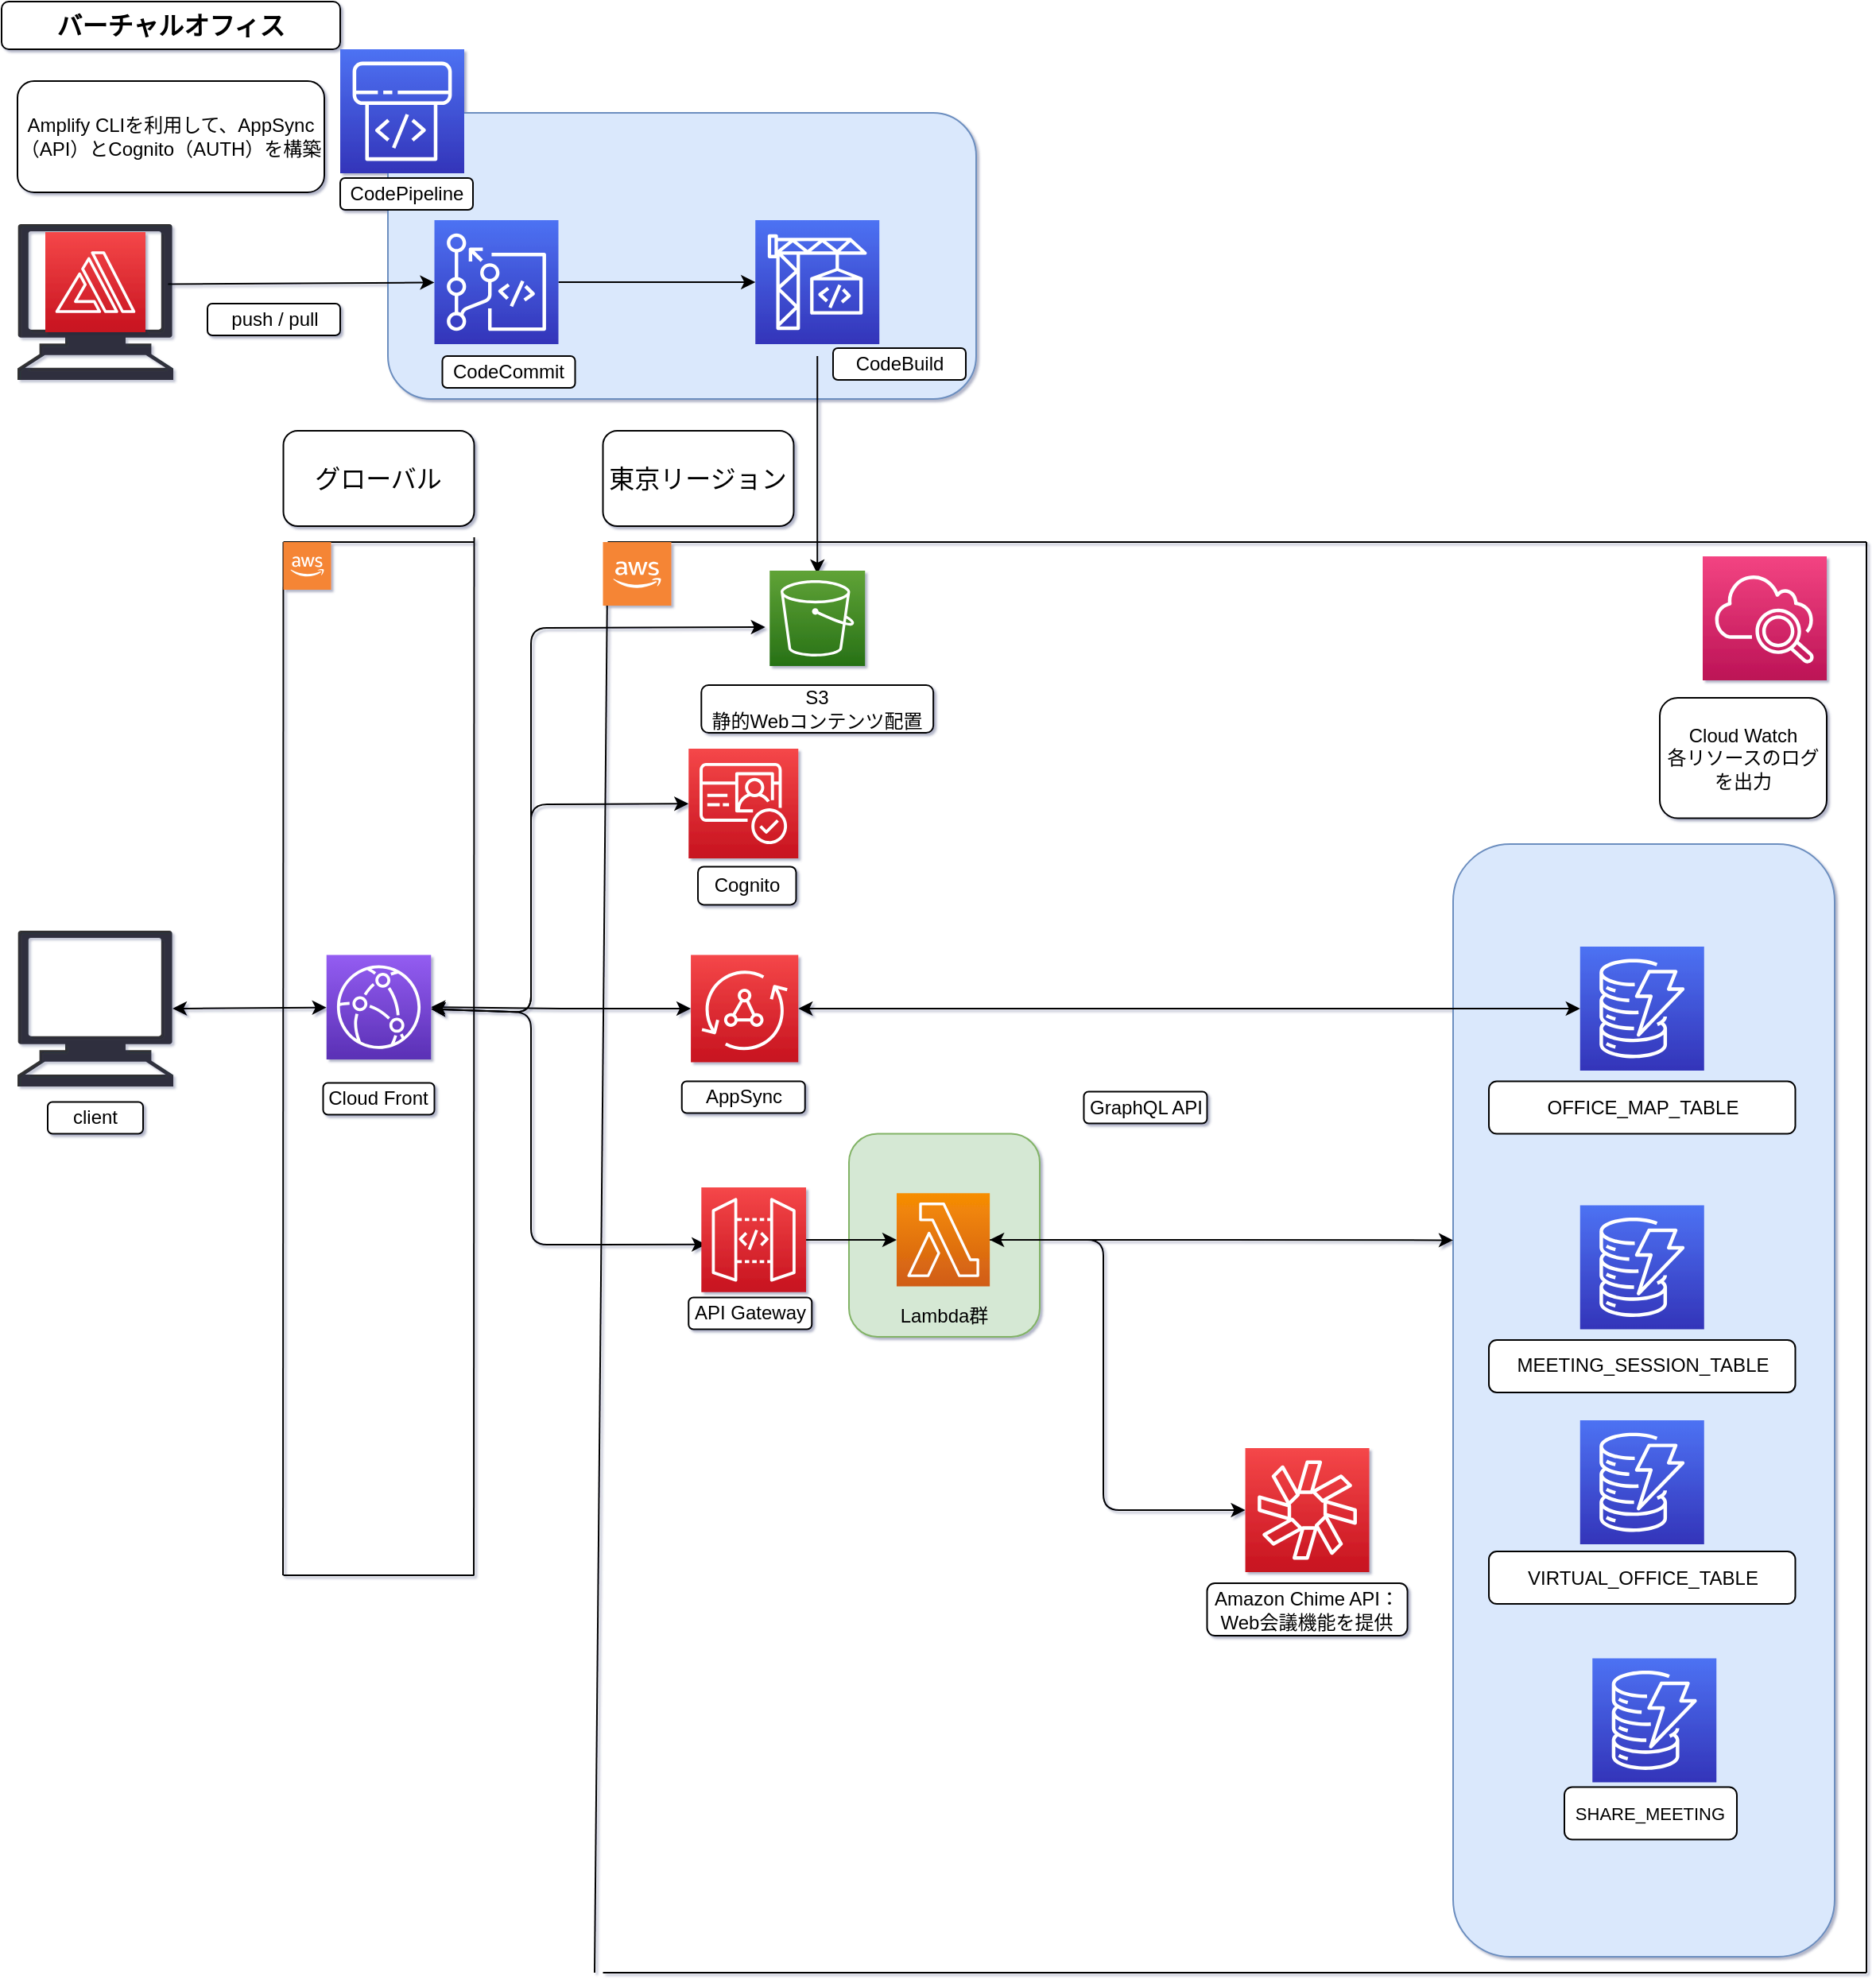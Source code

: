 <mxfile version="14.4.4" type="device"><diagram id="uGlDDmLsxTqR2hbfeue-" name="ページ1"><mxGraphModel dx="924" dy="1616" grid="1" gridSize="10" guides="1" tooltips="1" connect="1" arrows="1" fold="1" page="1" pageScale="1" pageWidth="827" pageHeight="1169" background="none" math="0" shadow="1"><root><mxCell id="0"/><mxCell id="1" parent="0"/><mxCell id="InH5l3nuPe1GoSvTLKff-150" value="&lt;div style=&quot;text-align: left&quot;&gt;&lt;br&gt;&lt;/div&gt;&lt;div style=&quot;text-align: left&quot;&gt;&lt;br&gt;&lt;/div&gt;&lt;div style=&quot;text-align: left&quot;&gt;&lt;br&gt;&lt;/div&gt;&lt;div style=&quot;text-align: left&quot;&gt;&lt;br&gt;&lt;/div&gt;&lt;div style=&quot;text-align: left&quot;&gt;&lt;br&gt;&lt;/div&gt;&lt;div style=&quot;text-align: left&quot;&gt;&lt;br&gt;&lt;/div&gt;&lt;div style=&quot;text-align: left&quot;&gt;&lt;br&gt;&lt;/div&gt;&lt;div style=&quot;text-align: left&quot;&gt;Lambda群&lt;/div&gt;" style="rounded=1;whiteSpace=wrap;html=1;fillColor=#d5e8d4;strokeColor=#82b366;" vertex="1" parent="1"><mxGeometry x="1360" y="712.25" width="120" height="127.75" as="geometry"/></mxCell><mxCell id="GckNWgah5oCkZtMaHICq-155" value="&lt;div style=&quot;text-align: left&quot;&gt;&lt;br&gt;&lt;/div&gt;" style="rounded=1;whiteSpace=wrap;html=1;fillColor=#dae8fc;strokeColor=#6c8ebf;" parent="1" vertex="1"><mxGeometry x="1740" y="530" width="240" height="700" as="geometry"/></mxCell><mxCell id="2" value="" style="rounded=1;whiteSpace=wrap;html=1;fillColor=#dae8fc;strokeColor=#6c8ebf;" parent="1" vertex="1"><mxGeometry x="1070" y="70" width="370" height="180" as="geometry"/></mxCell><mxCell id="3" value="&lt;b&gt;&lt;font style=&quot;font-size: 16px&quot;&gt;バーチャルオフィス&lt;/font&gt;&lt;/b&gt;" style="rounded=1;whiteSpace=wrap;html=1;" parent="1" vertex="1"><mxGeometry x="827" width="213" height="30" as="geometry"/></mxCell><mxCell id="6" value="Cloud Watch&lt;br&gt;各リソースのログを出力" style="rounded=1;whiteSpace=wrap;html=1;" parent="1" vertex="1"><mxGeometry x="1870" y="438" width="105" height="75.75" as="geometry"/></mxCell><mxCell id="7" value="" style="endArrow=none;html=1;" parent="1" edge="1"><mxGeometry width="50" height="50" relative="1" as="geometry"><mxPoint x="1200" y="1240" as="sourcePoint"/><mxPoint x="1208.25" y="340" as="targetPoint"/></mxGeometry></mxCell><mxCell id="8" value="" style="endArrow=none;html=1;" parent="1" edge="1"><mxGeometry width="50" height="50" relative="1" as="geometry"><mxPoint x="1208.25" y="340" as="sourcePoint"/><mxPoint x="2000" y="340" as="targetPoint"/><Array as="points"><mxPoint x="1592.75" y="340"/></Array></mxGeometry></mxCell><mxCell id="9" value="" style="endArrow=none;html=1;" parent="1" edge="1"><mxGeometry width="50" height="50" relative="1" as="geometry"><mxPoint x="2000" y="1240" as="sourcePoint"/><mxPoint x="2000" y="340" as="targetPoint"/></mxGeometry></mxCell><mxCell id="10" value="" style="endArrow=none;html=1;" parent="1" edge="1"><mxGeometry width="50" height="50" relative="1" as="geometry"><mxPoint x="1205.25" y="1240.03" as="sourcePoint"/><mxPoint x="2000" y="1240" as="targetPoint"/><Array as="points"><mxPoint x="1602" y="1240.03"/></Array></mxGeometry></mxCell><mxCell id="12" value="S3&lt;br&gt;静的Webコンテンツ配置" style="rounded=1;whiteSpace=wrap;html=1;" parent="1" vertex="1"><mxGeometry x="1267.15" y="430" width="145.93" height="30" as="geometry"/></mxCell><mxCell id="14" value="" style="outlineConnect=0;dashed=0;verticalLabelPosition=bottom;verticalAlign=top;align=center;html=1;shape=mxgraph.aws3.cloud_2;fillColor=#F58534;gradientColor=none;" parent="1" vertex="1"><mxGeometry x="1205.25" y="340" width="43" height="40" as="geometry"/></mxCell><mxCell id="15" value="client" style="rounded=1;whiteSpace=wrap;html=1;" parent="1" vertex="1"><mxGeometry x="856" y="692.25" width="60" height="20" as="geometry"/></mxCell><mxCell id="24" value="Cognito" style="rounded=1;whiteSpace=wrap;html=1;" parent="1" vertex="1"><mxGeometry x="1265.01" y="544.22" width="61.75" height="24" as="geometry"/></mxCell><mxCell id="26" style="edgeStyle=orthogonalEdgeStyle;rounded=0;orthogonalLoop=1;jettySize=auto;html=1;exitX=0.5;exitY=1;exitDx=0;exitDy=0;" parent="1" edge="1"><mxGeometry relative="1" as="geometry"><mxPoint x="1690.5" y="1123.53" as="sourcePoint"/><mxPoint x="1690.5" y="1123.53" as="targetPoint"/></mxGeometry></mxCell><mxCell id="27" value="" style="shape=mxgraph.signs.tech.computer;html=1;fillColor=#000000;strokeColor=none;verticalLabelPosition=bottom;verticalAlign=top;align=center;opacity=80;" parent="1" vertex="1"><mxGeometry x="837" y="584.51" width="98" height="98" as="geometry"/></mxCell><mxCell id="31" value="" style="endArrow=none;html=1;" parent="1" edge="1"><mxGeometry width="50" height="50" relative="1" as="geometry"><mxPoint x="1004" y="990" as="sourcePoint"/><mxPoint x="1004.25" y="340" as="targetPoint"/></mxGeometry></mxCell><mxCell id="32" value="" style="endArrow=none;html=1;" parent="1" edge="1"><mxGeometry width="50" height="50" relative="1" as="geometry"><mxPoint x="1124" y="990" as="sourcePoint"/><mxPoint x="1124.25" y="337" as="targetPoint"/></mxGeometry></mxCell><mxCell id="33" value="" style="endArrow=none;html=1;" parent="1" edge="1"><mxGeometry width="50" height="50" relative="1" as="geometry"><mxPoint x="1004.25" y="990" as="sourcePoint"/><mxPoint x="1124.25" y="990" as="targetPoint"/></mxGeometry></mxCell><mxCell id="34" value="" style="endArrow=none;html=1;" parent="1" edge="1"><mxGeometry width="50" height="50" relative="1" as="geometry"><mxPoint x="1004.25" y="340" as="sourcePoint"/><mxPoint x="1124.25" y="340" as="targetPoint"/></mxGeometry></mxCell><mxCell id="35" value="&lt;span style=&quot;font-size: 16px&quot;&gt;グローバル&lt;/span&gt;" style="rounded=1;whiteSpace=wrap;html=1;" parent="1" vertex="1"><mxGeometry x="1004.25" y="270" width="120" height="60" as="geometry"/></mxCell><mxCell id="39" value="Cloud Front" style="rounded=1;whiteSpace=wrap;html=1;" parent="1" vertex="1"><mxGeometry x="1029.25" y="680.25" width="70" height="20" as="geometry"/></mxCell><mxCell id="43" value="" style="outlineConnect=0;dashed=0;verticalLabelPosition=bottom;verticalAlign=top;align=center;html=1;shape=mxgraph.aws3.cloud_2;fillColor=#F58534;gradientColor=none;" parent="1" vertex="1"><mxGeometry x="1004.25" y="340" width="30" height="30" as="geometry"/></mxCell><mxCell id="45" value="" style="endArrow=classic;startArrow=classic;html=1;exitX=0.995;exitY=0.5;exitDx=0;exitDy=0;exitPerimeter=0;" parent="1" source="27" target="105" edge="1"><mxGeometry width="50" height="50" relative="1" as="geometry"><mxPoint x="904.25" y="690" as="sourcePoint"/><mxPoint x="1034" y="643.25" as="targetPoint"/></mxGeometry></mxCell><mxCell id="50" value="&lt;font style=&quot;font-size: 16px&quot;&gt;東京リージョン&lt;/font&gt;" style="rounded=1;whiteSpace=wrap;html=1;" parent="1" vertex="1"><mxGeometry x="1205.25" y="270" width="120" height="60" as="geometry"/></mxCell><mxCell id="54" value="" style="endArrow=classic;html=1;" parent="1" source="147" target="145" edge="1"><mxGeometry width="50" height="50" relative="1" as="geometry"><mxPoint x="1180.75" y="176.5" as="sourcePoint"/><mxPoint x="1301.87" y="176.5" as="targetPoint"/></mxGeometry></mxCell><mxCell id="55" value="" style="endArrow=classic;html=1;exitX=0.5;exitY=1;exitDx=0;exitDy=0;exitPerimeter=0;entryX=0.5;entryY=0;entryDx=0;entryDy=0;entryPerimeter=0;" parent="1" edge="1"><mxGeometry width="50" height="50" relative="1" as="geometry"><mxPoint x="1340.12" y="223" as="sourcePoint"/><mxPoint x="1340.12" y="360" as="targetPoint"/></mxGeometry></mxCell><mxCell id="56" value="" style="shape=mxgraph.signs.tech.computer;html=1;fillColor=#000000;strokeColor=none;verticalLabelPosition=bottom;verticalAlign=top;align=center;opacity=80;" parent="1" vertex="1"><mxGeometry x="837" y="140" width="98" height="98" as="geometry"/></mxCell><mxCell id="57" value="" style="endArrow=classic;html=1;exitX=0.966;exitY=0.385;exitDx=0;exitDy=0;exitPerimeter=0;" parent="1" source="56" target="147" edge="1"><mxGeometry width="50" height="50" relative="1" as="geometry"><mxPoint x="990" y="210" as="sourcePoint"/><mxPoint x="1104.25" y="176.5" as="targetPoint"/></mxGeometry></mxCell><mxCell id="58" value="CodePipeline" style="rounded=1;whiteSpace=wrap;html=1;" parent="1" vertex="1"><mxGeometry x="1040" y="111" width="83.5" height="20" as="geometry"/></mxCell><mxCell id="59" value="CodeCommit" style="rounded=1;whiteSpace=wrap;html=1;" parent="1" vertex="1"><mxGeometry x="1104.25" y="223" width="83.5" height="20" as="geometry"/></mxCell><mxCell id="60" value="CodeBuild" style="rounded=1;whiteSpace=wrap;html=1;" parent="1" vertex="1"><mxGeometry x="1350" y="218" width="83.5" height="20" as="geometry"/></mxCell><mxCell id="61" value="push / pull" style="rounded=1;whiteSpace=wrap;html=1;" parent="1" vertex="1"><mxGeometry x="956.5" y="190" width="83.5" height="20" as="geometry"/></mxCell><mxCell id="67" value="API Gateway" style="rounded=1;whiteSpace=wrap;html=1;" parent="1" vertex="1"><mxGeometry x="1259.13" y="815.25" width="77.51" height="20" as="geometry"/></mxCell><mxCell id="74" value="" style="endArrow=classic;startArrow=classic;html=1;" parent="1" source="129" target="86" edge="1"><mxGeometry width="50" height="50" relative="1" as="geometry"><mxPoint x="1471.44" y="856.794" as="sourcePoint"/><mxPoint x="1614.57" y="1038.28" as="targetPoint"/><Array as="points"><mxPoint x="1520" y="779"/><mxPoint x="1520" y="949"/></Array></mxGeometry></mxCell><mxCell id="82" value="" style="endArrow=classic;startArrow=classic;html=1;" parent="1" source="105" target="142" edge="1"><mxGeometry width="50" height="50" relative="1" as="geometry"><mxPoint x="1093" y="643.25" as="sourcePoint"/><mxPoint x="1257.62" y="548.0" as="targetPoint"/><Array as="points"><mxPoint x="1160" y="636"/><mxPoint x="1160" y="505"/></Array></mxGeometry></mxCell><mxCell id="83" value="" style="endArrow=classic;startArrow=classic;html=1;entryX=0.045;entryY=0.545;entryDx=0;entryDy=0;entryPerimeter=0;" parent="1" source="105" target="106" edge="1"><mxGeometry width="50" height="50" relative="1" as="geometry"><mxPoint x="1093" y="643" as="sourcePoint"/><mxPoint x="1262" y="710" as="targetPoint"/><Array as="points"><mxPoint x="1160" y="636"/><mxPoint x="1160" y="782"/></Array></mxGeometry></mxCell><mxCell id="84" value="" style="endArrow=classic;startArrow=classic;html=1;entryX=0;entryY=0.5;entryDx=0;entryDy=0;entryPerimeter=0;" parent="1" source="105" edge="1"><mxGeometry width="50" height="50" relative="1" as="geometry"><mxPoint x="1093" y="643.25" as="sourcePoint"/><mxPoint x="1307.37" y="393.5" as="targetPoint"/><Array as="points"><mxPoint x="1160" y="636"/><mxPoint x="1160" y="394"/></Array></mxGeometry></mxCell><mxCell id="86" value="" style="outlineConnect=0;fontColor=#232F3E;gradientColor=#F54749;gradientDirection=north;fillColor=#C7131F;strokeColor=#ffffff;dashed=0;verticalLabelPosition=bottom;verticalAlign=top;align=center;html=1;fontSize=12;fontStyle=0;aspect=fixed;shape=mxgraph.aws4.resourceIcon;resIcon=mxgraph.aws4.chime;" parent="1" vertex="1"><mxGeometry x="1609.28" y="910" width="78" height="78" as="geometry"/></mxCell><mxCell id="88" value="Amazon Chime API：&lt;br&gt;Web会議機能を提供" style="rounded=1;whiteSpace=wrap;html=1;" parent="1" vertex="1"><mxGeometry x="1585.25" y="995" width="126.05" height="33" as="geometry"/></mxCell><mxCell id="95" value="&lt;div style=&quot;text-align: left&quot;&gt;&lt;font color=&quot;#000000&quot;&gt;VIRTUAL_OFFICE_TABLE&lt;/font&gt;&lt;/div&gt;" style="rounded=1;whiteSpace=wrap;html=1;" parent="1" vertex="1"><mxGeometry x="1762.51" y="975.02" width="192.74" height="33" as="geometry"/></mxCell><mxCell id="104" value="&lt;div style=&quot;text-align: left&quot;&gt;&lt;font face=&quot;arial, sans-serif&quot; color=&quot;#000000&quot;&gt;&lt;span style=&quot;font-size: 11px&quot;&gt;SHARE_MEETING&lt;/span&gt;&lt;/font&gt;&lt;/div&gt;" style="rounded=1;whiteSpace=wrap;html=1;" parent="1" vertex="1"><mxGeometry x="1810" y="1123.25" width="108.49" height="33" as="geometry"/></mxCell><mxCell id="105" value="" style="outlineConnect=0;fontColor=#232F3E;gradientColor=#945DF2;gradientDirection=north;fillColor=#5A30B5;strokeColor=#ffffff;dashed=0;verticalLabelPosition=bottom;verticalAlign=top;align=center;html=1;fontSize=12;fontStyle=0;aspect=fixed;shape=mxgraph.aws4.resourceIcon;resIcon=mxgraph.aws4.cloudfront;" parent="1" vertex="1"><mxGeometry x="1031.37" y="599.71" width="65.75" height="65.75" as="geometry"/></mxCell><mxCell id="InH5l3nuPe1GoSvTLKff-149" style="edgeStyle=orthogonalEdgeStyle;rounded=0;orthogonalLoop=1;jettySize=auto;html=1;" edge="1" parent="1" source="106" target="129"><mxGeometry relative="1" as="geometry"/></mxCell><mxCell id="106" value="" style="outlineConnect=0;fontColor=#232F3E;gradientColor=#F54749;gradientDirection=north;fillColor=#C7131F;strokeColor=#ffffff;dashed=0;verticalLabelPosition=bottom;verticalAlign=top;align=center;html=1;fontSize=12;fontStyle=0;aspect=fixed;shape=mxgraph.aws4.resourceIcon;resIcon=mxgraph.aws4.api_gateway;" parent="1" vertex="1"><mxGeometry x="1267.15" y="746.02" width="65.87" height="65.87" as="geometry"/></mxCell><mxCell id="InH5l3nuPe1GoSvTLKff-148" style="edgeStyle=orthogonalEdgeStyle;rounded=0;orthogonalLoop=1;jettySize=auto;html=1;entryX=0;entryY=0.356;entryDx=0;entryDy=0;entryPerimeter=0;" edge="1" parent="1" source="129" target="GckNWgah5oCkZtMaHICq-155"><mxGeometry relative="1" as="geometry"><mxPoint x="1730" y="779" as="targetPoint"/></mxGeometry></mxCell><mxCell id="129" value="" style="outlineConnect=0;fontColor=#232F3E;gradientColor=#F78E04;gradientDirection=north;fillColor=#D05C17;strokeColor=#ffffff;dashed=0;verticalLabelPosition=bottom;verticalAlign=top;align=center;html=1;fontSize=12;fontStyle=0;aspect=fixed;shape=mxgraph.aws4.resourceIcon;resIcon=mxgraph.aws4.lambda;" parent="1" vertex="1"><mxGeometry x="1390" y="749.67" width="58.58" height="58.58" as="geometry"/></mxCell><mxCell id="139" value="" style="outlineConnect=0;fontColor=#232F3E;gradientColor=#4D72F3;gradientDirection=north;fillColor=#3334B9;strokeColor=#ffffff;dashed=0;verticalLabelPosition=bottom;verticalAlign=top;align=center;html=1;fontSize=12;fontStyle=0;aspect=fixed;shape=mxgraph.aws4.resourceIcon;resIcon=mxgraph.aws4.dynamodb;" parent="1" vertex="1"><mxGeometry x="1819.88" y="892.54" width="78" height="78" as="geometry"/></mxCell><mxCell id="140" value="" style="outlineConnect=0;fontColor=#232F3E;gradientColor=#4D72F3;gradientDirection=north;fillColor=#3334B9;strokeColor=#ffffff;dashed=0;verticalLabelPosition=bottom;verticalAlign=top;align=center;html=1;fontSize=12;fontStyle=0;aspect=fixed;shape=mxgraph.aws4.resourceIcon;resIcon=mxgraph.aws4.dynamodb;" parent="1" vertex="1"><mxGeometry x="1827.63" y="1042.25" width="78" height="78" as="geometry"/></mxCell><mxCell id="141" value="" style="outlineConnect=0;fontColor=#232F3E;gradientColor=#F34482;gradientDirection=north;fillColor=#BC1356;strokeColor=#ffffff;dashed=0;verticalLabelPosition=bottom;verticalAlign=top;align=center;html=1;fontSize=12;fontStyle=0;aspect=fixed;shape=mxgraph.aws4.resourceIcon;resIcon=mxgraph.aws4.cloudwatch_2;" parent="1" vertex="1"><mxGeometry x="1897" y="349" width="78" height="78" as="geometry"/></mxCell><mxCell id="142" value="" style="outlineConnect=0;fontColor=#232F3E;gradientColor=#F54749;gradientDirection=north;fillColor=#C7131F;strokeColor=#ffffff;dashed=0;verticalLabelPosition=bottom;verticalAlign=top;align=center;html=1;fontSize=12;fontStyle=0;aspect=fixed;shape=mxgraph.aws4.resourceIcon;resIcon=mxgraph.aws4.cognito;" parent="1" vertex="1"><mxGeometry x="1259.13" y="470" width="69" height="69" as="geometry"/></mxCell><mxCell id="144" value="" style="outlineConnect=0;fontColor=#232F3E;gradientColor=#60A337;gradientDirection=north;fillColor=#277116;strokeColor=#ffffff;dashed=0;verticalLabelPosition=bottom;verticalAlign=top;align=center;html=1;fontSize=12;fontStyle=0;aspect=fixed;shape=mxgraph.aws4.resourceIcon;resIcon=mxgraph.aws4.s3;" parent="1" vertex="1"><mxGeometry x="1310.12" y="358" width="60" height="60" as="geometry"/></mxCell><mxCell id="145" value="" style="outlineConnect=0;fontColor=#232F3E;gradientColor=#4D72F3;gradientDirection=north;fillColor=#3334B9;strokeColor=#ffffff;dashed=0;verticalLabelPosition=bottom;verticalAlign=top;align=center;html=1;fontSize=12;fontStyle=0;aspect=fixed;shape=mxgraph.aws4.resourceIcon;resIcon=mxgraph.aws4.codebuild;" parent="1" vertex="1"><mxGeometry x="1301.12" y="137.5" width="78" height="78" as="geometry"/></mxCell><mxCell id="147" value="" style="outlineConnect=0;fontColor=#232F3E;gradientColor=#4D72F3;gradientDirection=north;fillColor=#3334B9;strokeColor=#ffffff;dashed=0;verticalLabelPosition=bottom;verticalAlign=top;align=center;html=1;fontSize=12;fontStyle=0;aspect=fixed;shape=mxgraph.aws4.resourceIcon;resIcon=mxgraph.aws4.codecommit;" parent="1" vertex="1"><mxGeometry x="1099.25" y="137.5" width="78" height="78" as="geometry"/></mxCell><mxCell id="148" value="" style="outlineConnect=0;fontColor=#232F3E;gradientColor=#4D72F3;gradientDirection=north;fillColor=#3334B9;strokeColor=#ffffff;dashed=0;verticalLabelPosition=bottom;verticalAlign=top;align=center;html=1;fontSize=12;fontStyle=0;aspect=fixed;shape=mxgraph.aws4.resourceIcon;resIcon=mxgraph.aws4.codepipeline;" parent="1" vertex="1"><mxGeometry x="1040" y="30" width="78" height="78" as="geometry"/></mxCell><mxCell id="GckNWgah5oCkZtMaHICq-158" style="edgeStyle=orthogonalEdgeStyle;rounded=0;orthogonalLoop=1;jettySize=auto;html=1;startArrow=classic;startFill=1;" parent="1" source="GckNWgah5oCkZtMaHICq-148" target="GckNWgah5oCkZtMaHICq-153" edge="1"><mxGeometry relative="1" as="geometry"/></mxCell><mxCell id="GckNWgah5oCkZtMaHICq-160" style="edgeStyle=orthogonalEdgeStyle;rounded=0;orthogonalLoop=1;jettySize=auto;html=1;endArrow=classic;endFill=1;startArrow=classic;startFill=1;" parent="1" source="GckNWgah5oCkZtMaHICq-148" target="105" edge="1"><mxGeometry relative="1" as="geometry"/></mxCell><mxCell id="GckNWgah5oCkZtMaHICq-148" value="" style="points=[[0,0,0],[0.25,0,0],[0.5,0,0],[0.75,0,0],[1,0,0],[0,1,0],[0.25,1,0],[0.5,1,0],[0.75,1,0],[1,1,0],[0,0.25,0],[0,0.5,0],[0,0.75,0],[1,0.25,0],[1,0.5,0],[1,0.75,0]];outlineConnect=0;fontColor=#232F3E;gradientColor=#F54749;gradientDirection=north;fillColor=#C7131F;strokeColor=#ffffff;dashed=0;verticalLabelPosition=bottom;verticalAlign=top;align=center;html=1;fontSize=12;fontStyle=0;aspect=fixed;shape=mxgraph.aws4.resourceIcon;resIcon=mxgraph.aws4.appsync;" parent="1" vertex="1"><mxGeometry x="1260.54" y="599.71" width="67.59" height="67.59" as="geometry"/></mxCell><mxCell id="GckNWgah5oCkZtMaHICq-149" value="AppSync" style="rounded=1;whiteSpace=wrap;html=1;" parent="1" vertex="1"><mxGeometry x="1254.87" y="679.25" width="77.51" height="20" as="geometry"/></mxCell><mxCell id="GckNWgah5oCkZtMaHICq-150" value="&lt;div style=&quot;text-align: left&quot;&gt;&lt;font color=&quot;#000000&quot;&gt;MEETING_SESSION_TABLE&lt;/font&gt;&lt;/div&gt;" style="rounded=1;whiteSpace=wrap;html=1;" parent="1" vertex="1"><mxGeometry x="1762.51" y="841.99" width="192.74" height="33" as="geometry"/></mxCell><mxCell id="GckNWgah5oCkZtMaHICq-151" value="" style="outlineConnect=0;fontColor=#232F3E;gradientColor=#4D72F3;gradientDirection=north;fillColor=#3334B9;strokeColor=#ffffff;dashed=0;verticalLabelPosition=bottom;verticalAlign=top;align=center;html=1;fontSize=12;fontStyle=0;aspect=fixed;shape=mxgraph.aws4.resourceIcon;resIcon=mxgraph.aws4.dynamodb;" parent="1" vertex="1"><mxGeometry x="1819.88" y="757.25" width="78" height="78" as="geometry"/></mxCell><mxCell id="GckNWgah5oCkZtMaHICq-152" value="&lt;div style=&quot;text-align: left&quot;&gt;&lt;font color=&quot;#000000&quot;&gt;OFFICE_MAP_TABLE&lt;/font&gt;&lt;/div&gt;" style="rounded=1;whiteSpace=wrap;html=1;" parent="1" vertex="1"><mxGeometry x="1762.51" y="679.25" width="192.74" height="33" as="geometry"/></mxCell><mxCell id="GckNWgah5oCkZtMaHICq-153" value="" style="outlineConnect=0;fontColor=#232F3E;gradientColor=#4D72F3;gradientDirection=north;fillColor=#3334B9;strokeColor=#ffffff;dashed=0;verticalLabelPosition=bottom;verticalAlign=top;align=center;html=1;fontSize=12;fontStyle=0;aspect=fixed;shape=mxgraph.aws4.resourceIcon;resIcon=mxgraph.aws4.dynamodb;" parent="1" vertex="1"><mxGeometry x="1819.88" y="594.51" width="78" height="78" as="geometry"/></mxCell><mxCell id="InH5l3nuPe1GoSvTLKff-151" value="" style="points=[[0,0,0],[0.25,0,0],[0.5,0,0],[0.75,0,0],[1,0,0],[0,1,0],[0.25,1,0],[0.5,1,0],[0.75,1,0],[1,1,0],[0,0.25,0],[0,0.5,0],[0,0.75,0],[1,0.25,0],[1,0.5,0],[1,0.75,0]];outlineConnect=0;fontColor=#232F3E;gradientColor=#F54749;gradientDirection=north;fillColor=#C7131F;strokeColor=#ffffff;dashed=0;verticalLabelPosition=bottom;verticalAlign=top;align=center;html=1;fontSize=12;fontStyle=0;aspect=fixed;shape=mxgraph.aws4.resourceIcon;resIcon=mxgraph.aws4.amplify;" vertex="1" parent="1"><mxGeometry x="854.5" y="145" width="63" height="63" as="geometry"/></mxCell><mxCell id="InH5l3nuPe1GoSvTLKff-152" value="Amplify CLIを利用して、AppSync（API）とCognito（AUTH）を構築" style="rounded=1;whiteSpace=wrap;html=1;" vertex="1" parent="1"><mxGeometry x="837" y="50" width="193" height="70" as="geometry"/></mxCell><mxCell id="InH5l3nuPe1GoSvTLKff-153" value="" style="shape=image;html=1;verticalAlign=top;verticalLabelPosition=bottom;labelBackgroundColor=#ffffff;imageAspect=0;aspect=fixed;image=https://cdn4.iconfinder.com/data/icons/logos-brands-5/24/graphql-128.png" vertex="1" parent="1"><mxGeometry x="1500" y="588" width="94.51" height="94.51" as="geometry"/></mxCell><mxCell id="InH5l3nuPe1GoSvTLKff-154" value="GraphQL API" style="rounded=1;whiteSpace=wrap;html=1;" vertex="1" parent="1"><mxGeometry x="1507.74" y="685.75" width="77.51" height="20" as="geometry"/></mxCell></root></mxGraphModel></diagram></mxfile>